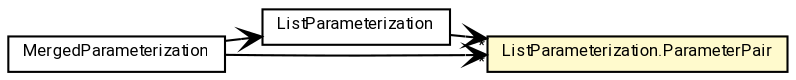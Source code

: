 #!/usr/local/bin/dot
#
# Class diagram 
# Generated by UMLGraph version R5_7_2-60-g0e99a6 (http://www.spinellis.gr/umlgraph/)
#

digraph G {
	graph [fontnames="svg"]
	edge [fontname="Roboto",fontsize=7,labelfontname="Roboto",labelfontsize=7,color="black"];
	node [fontname="Roboto",fontcolor="black",fontsize=8,shape=plaintext,margin=0,width=0,height=0];
	nodesep=0.15;
	ranksep=0.25;
	rankdir=LR;
	// de.lmu.ifi.dbs.elki.utilities.optionhandling.parameterization.ListParameterization
	c6434280 [label=<<table title="de.lmu.ifi.dbs.elki.utilities.optionhandling.parameterization.ListParameterization" border="0" cellborder="1" cellspacing="0" cellpadding="2" href="ListParameterization.html" target="_parent">
		<tr><td><table border="0" cellspacing="0" cellpadding="1">
		<tr><td align="center" balign="center"> <font face="Roboto">ListParameterization</font> </td></tr>
		</table></td></tr>
		</table>>, URL="ListParameterization.html"];
	// de.lmu.ifi.dbs.elki.utilities.optionhandling.parameterization.ListParameterization.ParameterPair
	c6434281 [label=<<table title="de.lmu.ifi.dbs.elki.utilities.optionhandling.parameterization.ListParameterization.ParameterPair" border="0" cellborder="1" cellspacing="0" cellpadding="2" bgcolor="lemonChiffon" href="ListParameterization.ParameterPair.html" target="_parent">
		<tr><td><table border="0" cellspacing="0" cellpadding="1">
		<tr><td align="center" balign="center"> <font face="Roboto">ListParameterization.ParameterPair</font> </td></tr>
		</table></td></tr>
		</table>>, URL="ListParameterization.ParameterPair.html"];
	// de.lmu.ifi.dbs.elki.utilities.optionhandling.parameterization.MergedParameterization
	c6434285 [label=<<table title="de.lmu.ifi.dbs.elki.utilities.optionhandling.parameterization.MergedParameterization" border="0" cellborder="1" cellspacing="0" cellpadding="2" href="MergedParameterization.html" target="_parent">
		<tr><td><table border="0" cellspacing="0" cellpadding="1">
		<tr><td align="center" balign="center"> <font face="Roboto">MergedParameterization</font> </td></tr>
		</table></td></tr>
		</table>>, URL="MergedParameterization.html"];
	// de.lmu.ifi.dbs.elki.utilities.optionhandling.parameterization.ListParameterization navassoc de.lmu.ifi.dbs.elki.utilities.optionhandling.parameterization.ListParameterization.ParameterPair
	c6434280 -> c6434281 [arrowhead=open,weight=1,headlabel="*"];
	// de.lmu.ifi.dbs.elki.utilities.optionhandling.parameterization.MergedParameterization navassoc de.lmu.ifi.dbs.elki.utilities.optionhandling.parameterization.ListParameterization
	c6434285 -> c6434280 [arrowhead=open,weight=1];
	// de.lmu.ifi.dbs.elki.utilities.optionhandling.parameterization.MergedParameterization navassoc de.lmu.ifi.dbs.elki.utilities.optionhandling.parameterization.ListParameterization.ParameterPair
	c6434285 -> c6434281 [arrowhead=open,weight=1,headlabel="*"];
}

